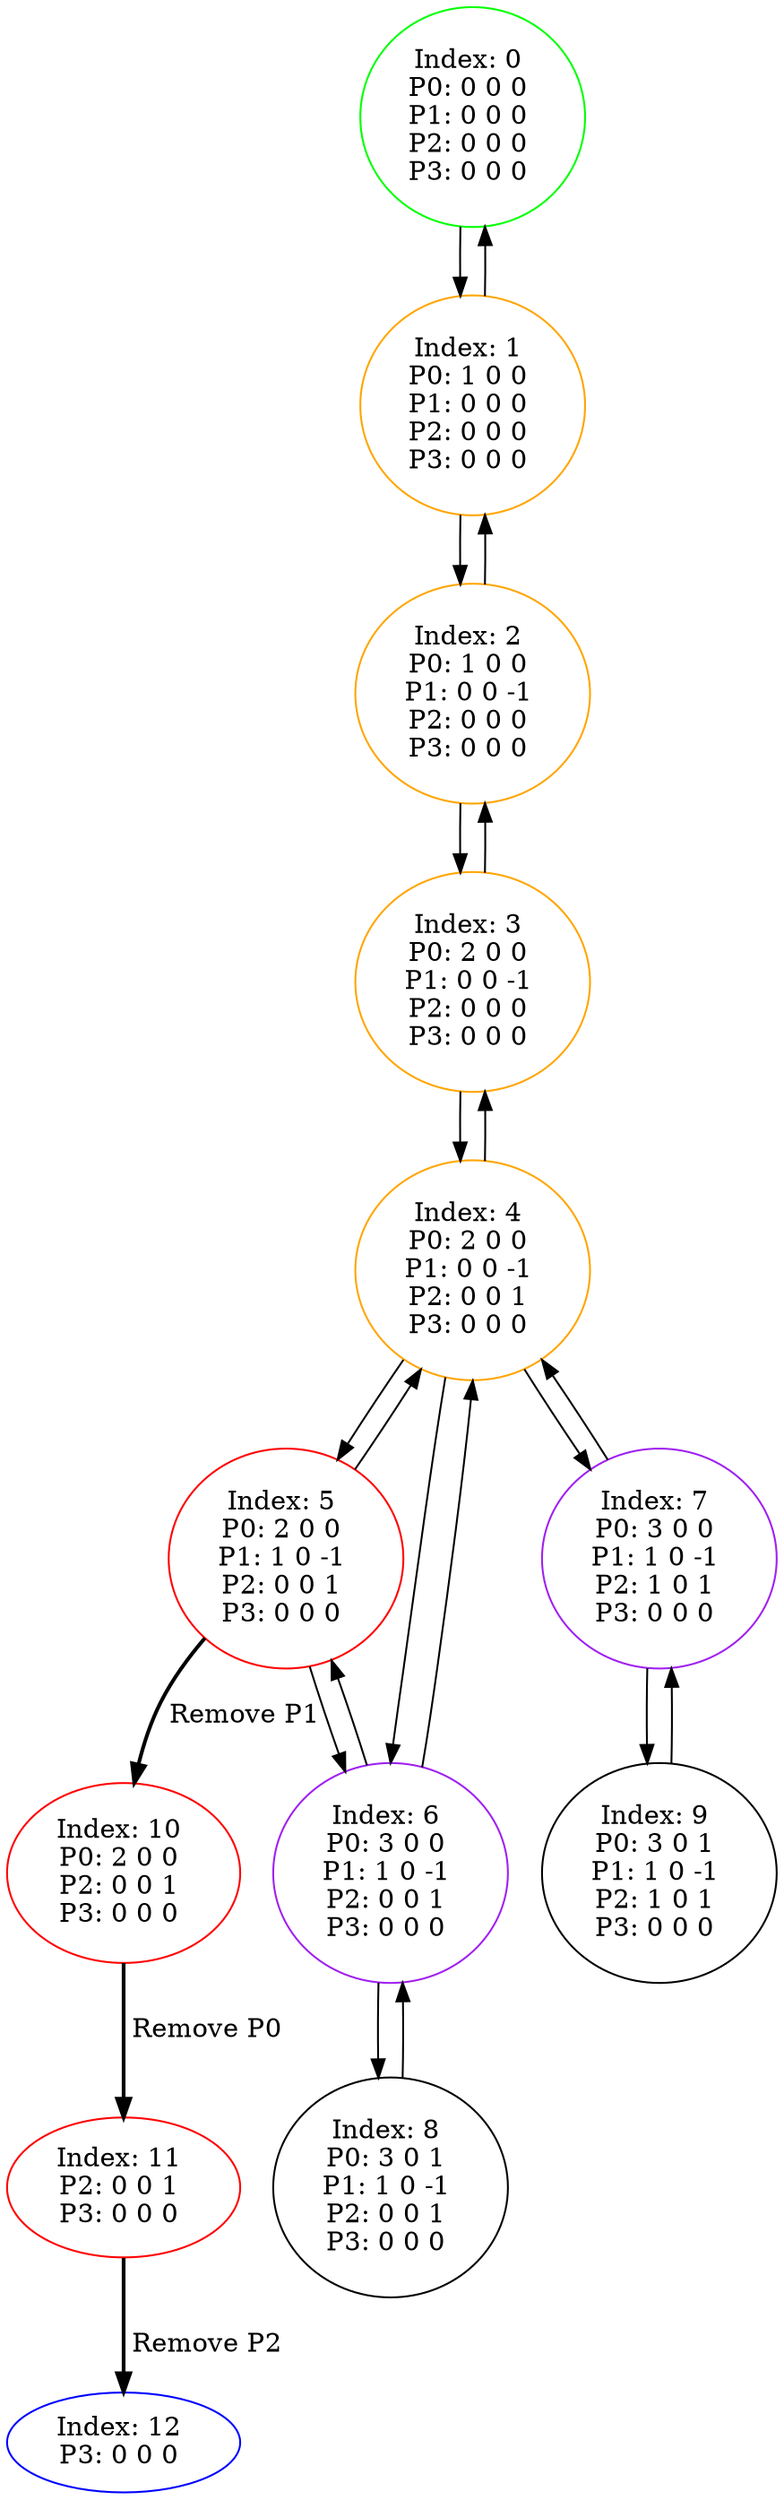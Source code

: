 digraph G {
color = "black"
0[label = "Index: 0 
P0: 0 0 0 
P1: 0 0 0 
P2: 0 0 0 
P3: 0 0 0 
", color = "green"]
1[label = "Index: 1 
P0: 1 0 0 
P1: 0 0 0 
P2: 0 0 0 
P3: 0 0 0 
", color = "orange"]
2[label = "Index: 2 
P0: 1 0 0 
P1: 0 0 -1 
P2: 0 0 0 
P3: 0 0 0 
", color = "orange"]
3[label = "Index: 3 
P0: 2 0 0 
P1: 0 0 -1 
P2: 0 0 0 
P3: 0 0 0 
", color = "orange"]
4[label = "Index: 4 
P0: 2 0 0 
P1: 0 0 -1 
P2: 0 0 1 
P3: 0 0 0 
", color = "orange"]
5[label = "Index: 5 
P0: 2 0 0 
P1: 1 0 -1 
P2: 0 0 1 
P3: 0 0 0 
", color = "red"]
6[label = "Index: 6 
P0: 3 0 0 
P1: 1 0 -1 
P2: 0 0 1 
P3: 0 0 0 
", color = "purple"]
7[label = "Index: 7 
P0: 3 0 0 
P1: 1 0 -1 
P2: 1 0 1 
P3: 0 0 0 
", color = "purple"]
8[label = "Index: 8 
P0: 3 0 1 
P1: 1 0 -1 
P2: 0 0 1 
P3: 0 0 0 
"]
9[label = "Index: 9 
P0: 3 0 1 
P1: 1 0 -1 
P2: 1 0 1 
P3: 0 0 0 
"]
10[label = "Index: 10 
P0: 2 0 0 
P2: 0 0 1 
P3: 0 0 0 
", color = "red"]
11[label = "Index: 11 
P2: 0 0 1 
P3: 0 0 0 
", color = "red"]
12[label = "Index: 12 
P3: 0 0 0 
", color = "blue"]
0 -> 1

1 -> 0
1 -> 2

2 -> 1
2 -> 3

3 -> 2
3 -> 4

4 -> 3
4 -> 5
4 -> 6
4 -> 7

5 -> 4
5 -> 6
5 -> 10[style=bold label=" Remove P1 "];


6 -> 4
6 -> 5
6 -> 8

7 -> 4
7 -> 9

8 -> 6

9 -> 7

10 -> 11[style=bold label=" Remove P0 "];


11 -> 12[style=bold label=" Remove P2 "];


}
